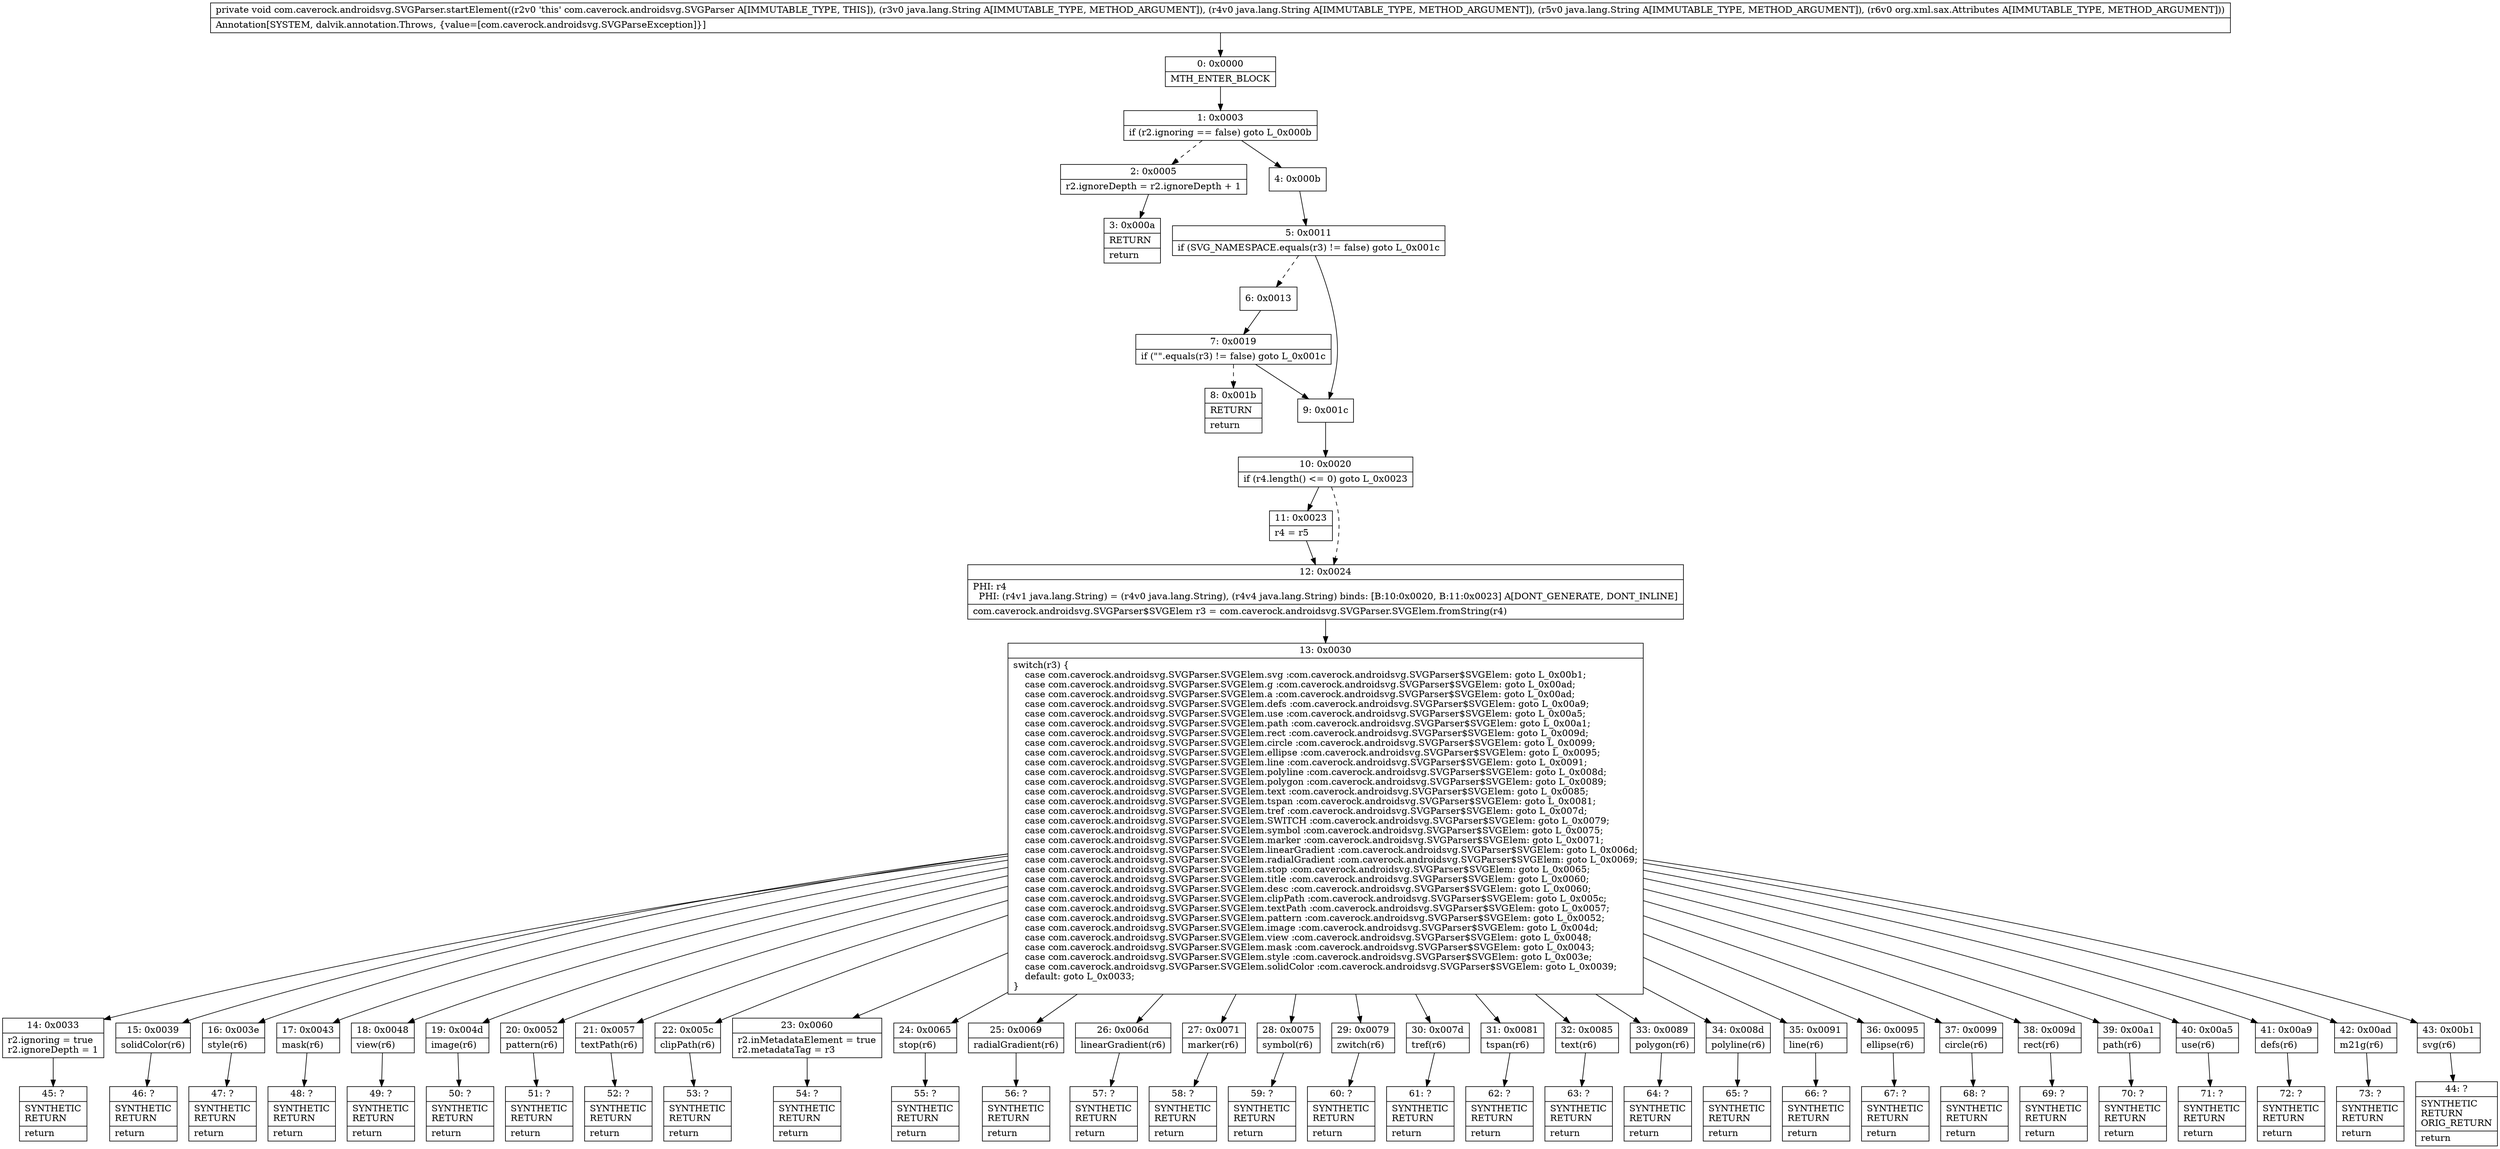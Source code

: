 digraph "CFG forcom.caverock.androidsvg.SVGParser.startElement(Ljava\/lang\/String;Ljava\/lang\/String;Ljava\/lang\/String;Lorg\/xml\/sax\/Attributes;)V" {
Node_0 [shape=record,label="{0\:\ 0x0000|MTH_ENTER_BLOCK\l}"];
Node_1 [shape=record,label="{1\:\ 0x0003|if (r2.ignoring == false) goto L_0x000b\l}"];
Node_2 [shape=record,label="{2\:\ 0x0005|r2.ignoreDepth = r2.ignoreDepth + 1\l}"];
Node_3 [shape=record,label="{3\:\ 0x000a|RETURN\l|return\l}"];
Node_4 [shape=record,label="{4\:\ 0x000b}"];
Node_5 [shape=record,label="{5\:\ 0x0011|if (SVG_NAMESPACE.equals(r3) != false) goto L_0x001c\l}"];
Node_6 [shape=record,label="{6\:\ 0x0013}"];
Node_7 [shape=record,label="{7\:\ 0x0019|if (\"\".equals(r3) != false) goto L_0x001c\l}"];
Node_8 [shape=record,label="{8\:\ 0x001b|RETURN\l|return\l}"];
Node_9 [shape=record,label="{9\:\ 0x001c}"];
Node_10 [shape=record,label="{10\:\ 0x0020|if (r4.length() \<= 0) goto L_0x0023\l}"];
Node_11 [shape=record,label="{11\:\ 0x0023|r4 = r5\l}"];
Node_12 [shape=record,label="{12\:\ 0x0024|PHI: r4 \l  PHI: (r4v1 java.lang.String) = (r4v0 java.lang.String), (r4v4 java.lang.String) binds: [B:10:0x0020, B:11:0x0023] A[DONT_GENERATE, DONT_INLINE]\l|com.caverock.androidsvg.SVGParser$SVGElem r3 = com.caverock.androidsvg.SVGParser.SVGElem.fromString(r4)\l}"];
Node_13 [shape=record,label="{13\:\ 0x0030|switch(r3) \{\l    case com.caverock.androidsvg.SVGParser.SVGElem.svg :com.caverock.androidsvg.SVGParser$SVGElem: goto L_0x00b1;\l    case com.caverock.androidsvg.SVGParser.SVGElem.g :com.caverock.androidsvg.SVGParser$SVGElem: goto L_0x00ad;\l    case com.caverock.androidsvg.SVGParser.SVGElem.a :com.caverock.androidsvg.SVGParser$SVGElem: goto L_0x00ad;\l    case com.caverock.androidsvg.SVGParser.SVGElem.defs :com.caverock.androidsvg.SVGParser$SVGElem: goto L_0x00a9;\l    case com.caverock.androidsvg.SVGParser.SVGElem.use :com.caverock.androidsvg.SVGParser$SVGElem: goto L_0x00a5;\l    case com.caverock.androidsvg.SVGParser.SVGElem.path :com.caverock.androidsvg.SVGParser$SVGElem: goto L_0x00a1;\l    case com.caverock.androidsvg.SVGParser.SVGElem.rect :com.caverock.androidsvg.SVGParser$SVGElem: goto L_0x009d;\l    case com.caverock.androidsvg.SVGParser.SVGElem.circle :com.caverock.androidsvg.SVGParser$SVGElem: goto L_0x0099;\l    case com.caverock.androidsvg.SVGParser.SVGElem.ellipse :com.caverock.androidsvg.SVGParser$SVGElem: goto L_0x0095;\l    case com.caverock.androidsvg.SVGParser.SVGElem.line :com.caverock.androidsvg.SVGParser$SVGElem: goto L_0x0091;\l    case com.caverock.androidsvg.SVGParser.SVGElem.polyline :com.caverock.androidsvg.SVGParser$SVGElem: goto L_0x008d;\l    case com.caverock.androidsvg.SVGParser.SVGElem.polygon :com.caverock.androidsvg.SVGParser$SVGElem: goto L_0x0089;\l    case com.caverock.androidsvg.SVGParser.SVGElem.text :com.caverock.androidsvg.SVGParser$SVGElem: goto L_0x0085;\l    case com.caverock.androidsvg.SVGParser.SVGElem.tspan :com.caverock.androidsvg.SVGParser$SVGElem: goto L_0x0081;\l    case com.caverock.androidsvg.SVGParser.SVGElem.tref :com.caverock.androidsvg.SVGParser$SVGElem: goto L_0x007d;\l    case com.caverock.androidsvg.SVGParser.SVGElem.SWITCH :com.caverock.androidsvg.SVGParser$SVGElem: goto L_0x0079;\l    case com.caverock.androidsvg.SVGParser.SVGElem.symbol :com.caverock.androidsvg.SVGParser$SVGElem: goto L_0x0075;\l    case com.caverock.androidsvg.SVGParser.SVGElem.marker :com.caverock.androidsvg.SVGParser$SVGElem: goto L_0x0071;\l    case com.caverock.androidsvg.SVGParser.SVGElem.linearGradient :com.caverock.androidsvg.SVGParser$SVGElem: goto L_0x006d;\l    case com.caverock.androidsvg.SVGParser.SVGElem.radialGradient :com.caverock.androidsvg.SVGParser$SVGElem: goto L_0x0069;\l    case com.caverock.androidsvg.SVGParser.SVGElem.stop :com.caverock.androidsvg.SVGParser$SVGElem: goto L_0x0065;\l    case com.caverock.androidsvg.SVGParser.SVGElem.title :com.caverock.androidsvg.SVGParser$SVGElem: goto L_0x0060;\l    case com.caverock.androidsvg.SVGParser.SVGElem.desc :com.caverock.androidsvg.SVGParser$SVGElem: goto L_0x0060;\l    case com.caverock.androidsvg.SVGParser.SVGElem.clipPath :com.caverock.androidsvg.SVGParser$SVGElem: goto L_0x005c;\l    case com.caverock.androidsvg.SVGParser.SVGElem.textPath :com.caverock.androidsvg.SVGParser$SVGElem: goto L_0x0057;\l    case com.caverock.androidsvg.SVGParser.SVGElem.pattern :com.caverock.androidsvg.SVGParser$SVGElem: goto L_0x0052;\l    case com.caverock.androidsvg.SVGParser.SVGElem.image :com.caverock.androidsvg.SVGParser$SVGElem: goto L_0x004d;\l    case com.caverock.androidsvg.SVGParser.SVGElem.view :com.caverock.androidsvg.SVGParser$SVGElem: goto L_0x0048;\l    case com.caverock.androidsvg.SVGParser.SVGElem.mask :com.caverock.androidsvg.SVGParser$SVGElem: goto L_0x0043;\l    case com.caverock.androidsvg.SVGParser.SVGElem.style :com.caverock.androidsvg.SVGParser$SVGElem: goto L_0x003e;\l    case com.caverock.androidsvg.SVGParser.SVGElem.solidColor :com.caverock.androidsvg.SVGParser$SVGElem: goto L_0x0039;\l    default: goto L_0x0033;\l\}\l}"];
Node_14 [shape=record,label="{14\:\ 0x0033|r2.ignoring = true\lr2.ignoreDepth = 1\l}"];
Node_15 [shape=record,label="{15\:\ 0x0039|solidColor(r6)\l}"];
Node_16 [shape=record,label="{16\:\ 0x003e|style(r6)\l}"];
Node_17 [shape=record,label="{17\:\ 0x0043|mask(r6)\l}"];
Node_18 [shape=record,label="{18\:\ 0x0048|view(r6)\l}"];
Node_19 [shape=record,label="{19\:\ 0x004d|image(r6)\l}"];
Node_20 [shape=record,label="{20\:\ 0x0052|pattern(r6)\l}"];
Node_21 [shape=record,label="{21\:\ 0x0057|textPath(r6)\l}"];
Node_22 [shape=record,label="{22\:\ 0x005c|clipPath(r6)\l}"];
Node_23 [shape=record,label="{23\:\ 0x0060|r2.inMetadataElement = true\lr2.metadataTag = r3\l}"];
Node_24 [shape=record,label="{24\:\ 0x0065|stop(r6)\l}"];
Node_25 [shape=record,label="{25\:\ 0x0069|radialGradient(r6)\l}"];
Node_26 [shape=record,label="{26\:\ 0x006d|linearGradient(r6)\l}"];
Node_27 [shape=record,label="{27\:\ 0x0071|marker(r6)\l}"];
Node_28 [shape=record,label="{28\:\ 0x0075|symbol(r6)\l}"];
Node_29 [shape=record,label="{29\:\ 0x0079|zwitch(r6)\l}"];
Node_30 [shape=record,label="{30\:\ 0x007d|tref(r6)\l}"];
Node_31 [shape=record,label="{31\:\ 0x0081|tspan(r6)\l}"];
Node_32 [shape=record,label="{32\:\ 0x0085|text(r6)\l}"];
Node_33 [shape=record,label="{33\:\ 0x0089|polygon(r6)\l}"];
Node_34 [shape=record,label="{34\:\ 0x008d|polyline(r6)\l}"];
Node_35 [shape=record,label="{35\:\ 0x0091|line(r6)\l}"];
Node_36 [shape=record,label="{36\:\ 0x0095|ellipse(r6)\l}"];
Node_37 [shape=record,label="{37\:\ 0x0099|circle(r6)\l}"];
Node_38 [shape=record,label="{38\:\ 0x009d|rect(r6)\l}"];
Node_39 [shape=record,label="{39\:\ 0x00a1|path(r6)\l}"];
Node_40 [shape=record,label="{40\:\ 0x00a5|use(r6)\l}"];
Node_41 [shape=record,label="{41\:\ 0x00a9|defs(r6)\l}"];
Node_42 [shape=record,label="{42\:\ 0x00ad|m21g(r6)\l}"];
Node_43 [shape=record,label="{43\:\ 0x00b1|svg(r6)\l}"];
Node_44 [shape=record,label="{44\:\ ?|SYNTHETIC\lRETURN\lORIG_RETURN\l|return\l}"];
Node_45 [shape=record,label="{45\:\ ?|SYNTHETIC\lRETURN\l|return\l}"];
Node_46 [shape=record,label="{46\:\ ?|SYNTHETIC\lRETURN\l|return\l}"];
Node_47 [shape=record,label="{47\:\ ?|SYNTHETIC\lRETURN\l|return\l}"];
Node_48 [shape=record,label="{48\:\ ?|SYNTHETIC\lRETURN\l|return\l}"];
Node_49 [shape=record,label="{49\:\ ?|SYNTHETIC\lRETURN\l|return\l}"];
Node_50 [shape=record,label="{50\:\ ?|SYNTHETIC\lRETURN\l|return\l}"];
Node_51 [shape=record,label="{51\:\ ?|SYNTHETIC\lRETURN\l|return\l}"];
Node_52 [shape=record,label="{52\:\ ?|SYNTHETIC\lRETURN\l|return\l}"];
Node_53 [shape=record,label="{53\:\ ?|SYNTHETIC\lRETURN\l|return\l}"];
Node_54 [shape=record,label="{54\:\ ?|SYNTHETIC\lRETURN\l|return\l}"];
Node_55 [shape=record,label="{55\:\ ?|SYNTHETIC\lRETURN\l|return\l}"];
Node_56 [shape=record,label="{56\:\ ?|SYNTHETIC\lRETURN\l|return\l}"];
Node_57 [shape=record,label="{57\:\ ?|SYNTHETIC\lRETURN\l|return\l}"];
Node_58 [shape=record,label="{58\:\ ?|SYNTHETIC\lRETURN\l|return\l}"];
Node_59 [shape=record,label="{59\:\ ?|SYNTHETIC\lRETURN\l|return\l}"];
Node_60 [shape=record,label="{60\:\ ?|SYNTHETIC\lRETURN\l|return\l}"];
Node_61 [shape=record,label="{61\:\ ?|SYNTHETIC\lRETURN\l|return\l}"];
Node_62 [shape=record,label="{62\:\ ?|SYNTHETIC\lRETURN\l|return\l}"];
Node_63 [shape=record,label="{63\:\ ?|SYNTHETIC\lRETURN\l|return\l}"];
Node_64 [shape=record,label="{64\:\ ?|SYNTHETIC\lRETURN\l|return\l}"];
Node_65 [shape=record,label="{65\:\ ?|SYNTHETIC\lRETURN\l|return\l}"];
Node_66 [shape=record,label="{66\:\ ?|SYNTHETIC\lRETURN\l|return\l}"];
Node_67 [shape=record,label="{67\:\ ?|SYNTHETIC\lRETURN\l|return\l}"];
Node_68 [shape=record,label="{68\:\ ?|SYNTHETIC\lRETURN\l|return\l}"];
Node_69 [shape=record,label="{69\:\ ?|SYNTHETIC\lRETURN\l|return\l}"];
Node_70 [shape=record,label="{70\:\ ?|SYNTHETIC\lRETURN\l|return\l}"];
Node_71 [shape=record,label="{71\:\ ?|SYNTHETIC\lRETURN\l|return\l}"];
Node_72 [shape=record,label="{72\:\ ?|SYNTHETIC\lRETURN\l|return\l}"];
Node_73 [shape=record,label="{73\:\ ?|SYNTHETIC\lRETURN\l|return\l}"];
MethodNode[shape=record,label="{private void com.caverock.androidsvg.SVGParser.startElement((r2v0 'this' com.caverock.androidsvg.SVGParser A[IMMUTABLE_TYPE, THIS]), (r3v0 java.lang.String A[IMMUTABLE_TYPE, METHOD_ARGUMENT]), (r4v0 java.lang.String A[IMMUTABLE_TYPE, METHOD_ARGUMENT]), (r5v0 java.lang.String A[IMMUTABLE_TYPE, METHOD_ARGUMENT]), (r6v0 org.xml.sax.Attributes A[IMMUTABLE_TYPE, METHOD_ARGUMENT]))  | Annotation[SYSTEM, dalvik.annotation.Throws, \{value=[com.caverock.androidsvg.SVGParseException]\}]\l}"];
MethodNode -> Node_0;
Node_0 -> Node_1;
Node_1 -> Node_2[style=dashed];
Node_1 -> Node_4;
Node_2 -> Node_3;
Node_4 -> Node_5;
Node_5 -> Node_6[style=dashed];
Node_5 -> Node_9;
Node_6 -> Node_7;
Node_7 -> Node_8[style=dashed];
Node_7 -> Node_9;
Node_9 -> Node_10;
Node_10 -> Node_11;
Node_10 -> Node_12[style=dashed];
Node_11 -> Node_12;
Node_12 -> Node_13;
Node_13 -> Node_14;
Node_13 -> Node_15;
Node_13 -> Node_16;
Node_13 -> Node_17;
Node_13 -> Node_18;
Node_13 -> Node_19;
Node_13 -> Node_20;
Node_13 -> Node_21;
Node_13 -> Node_22;
Node_13 -> Node_23;
Node_13 -> Node_24;
Node_13 -> Node_25;
Node_13 -> Node_26;
Node_13 -> Node_27;
Node_13 -> Node_28;
Node_13 -> Node_29;
Node_13 -> Node_30;
Node_13 -> Node_31;
Node_13 -> Node_32;
Node_13 -> Node_33;
Node_13 -> Node_34;
Node_13 -> Node_35;
Node_13 -> Node_36;
Node_13 -> Node_37;
Node_13 -> Node_38;
Node_13 -> Node_39;
Node_13 -> Node_40;
Node_13 -> Node_41;
Node_13 -> Node_42;
Node_13 -> Node_43;
Node_14 -> Node_45;
Node_15 -> Node_46;
Node_16 -> Node_47;
Node_17 -> Node_48;
Node_18 -> Node_49;
Node_19 -> Node_50;
Node_20 -> Node_51;
Node_21 -> Node_52;
Node_22 -> Node_53;
Node_23 -> Node_54;
Node_24 -> Node_55;
Node_25 -> Node_56;
Node_26 -> Node_57;
Node_27 -> Node_58;
Node_28 -> Node_59;
Node_29 -> Node_60;
Node_30 -> Node_61;
Node_31 -> Node_62;
Node_32 -> Node_63;
Node_33 -> Node_64;
Node_34 -> Node_65;
Node_35 -> Node_66;
Node_36 -> Node_67;
Node_37 -> Node_68;
Node_38 -> Node_69;
Node_39 -> Node_70;
Node_40 -> Node_71;
Node_41 -> Node_72;
Node_42 -> Node_73;
Node_43 -> Node_44;
}

